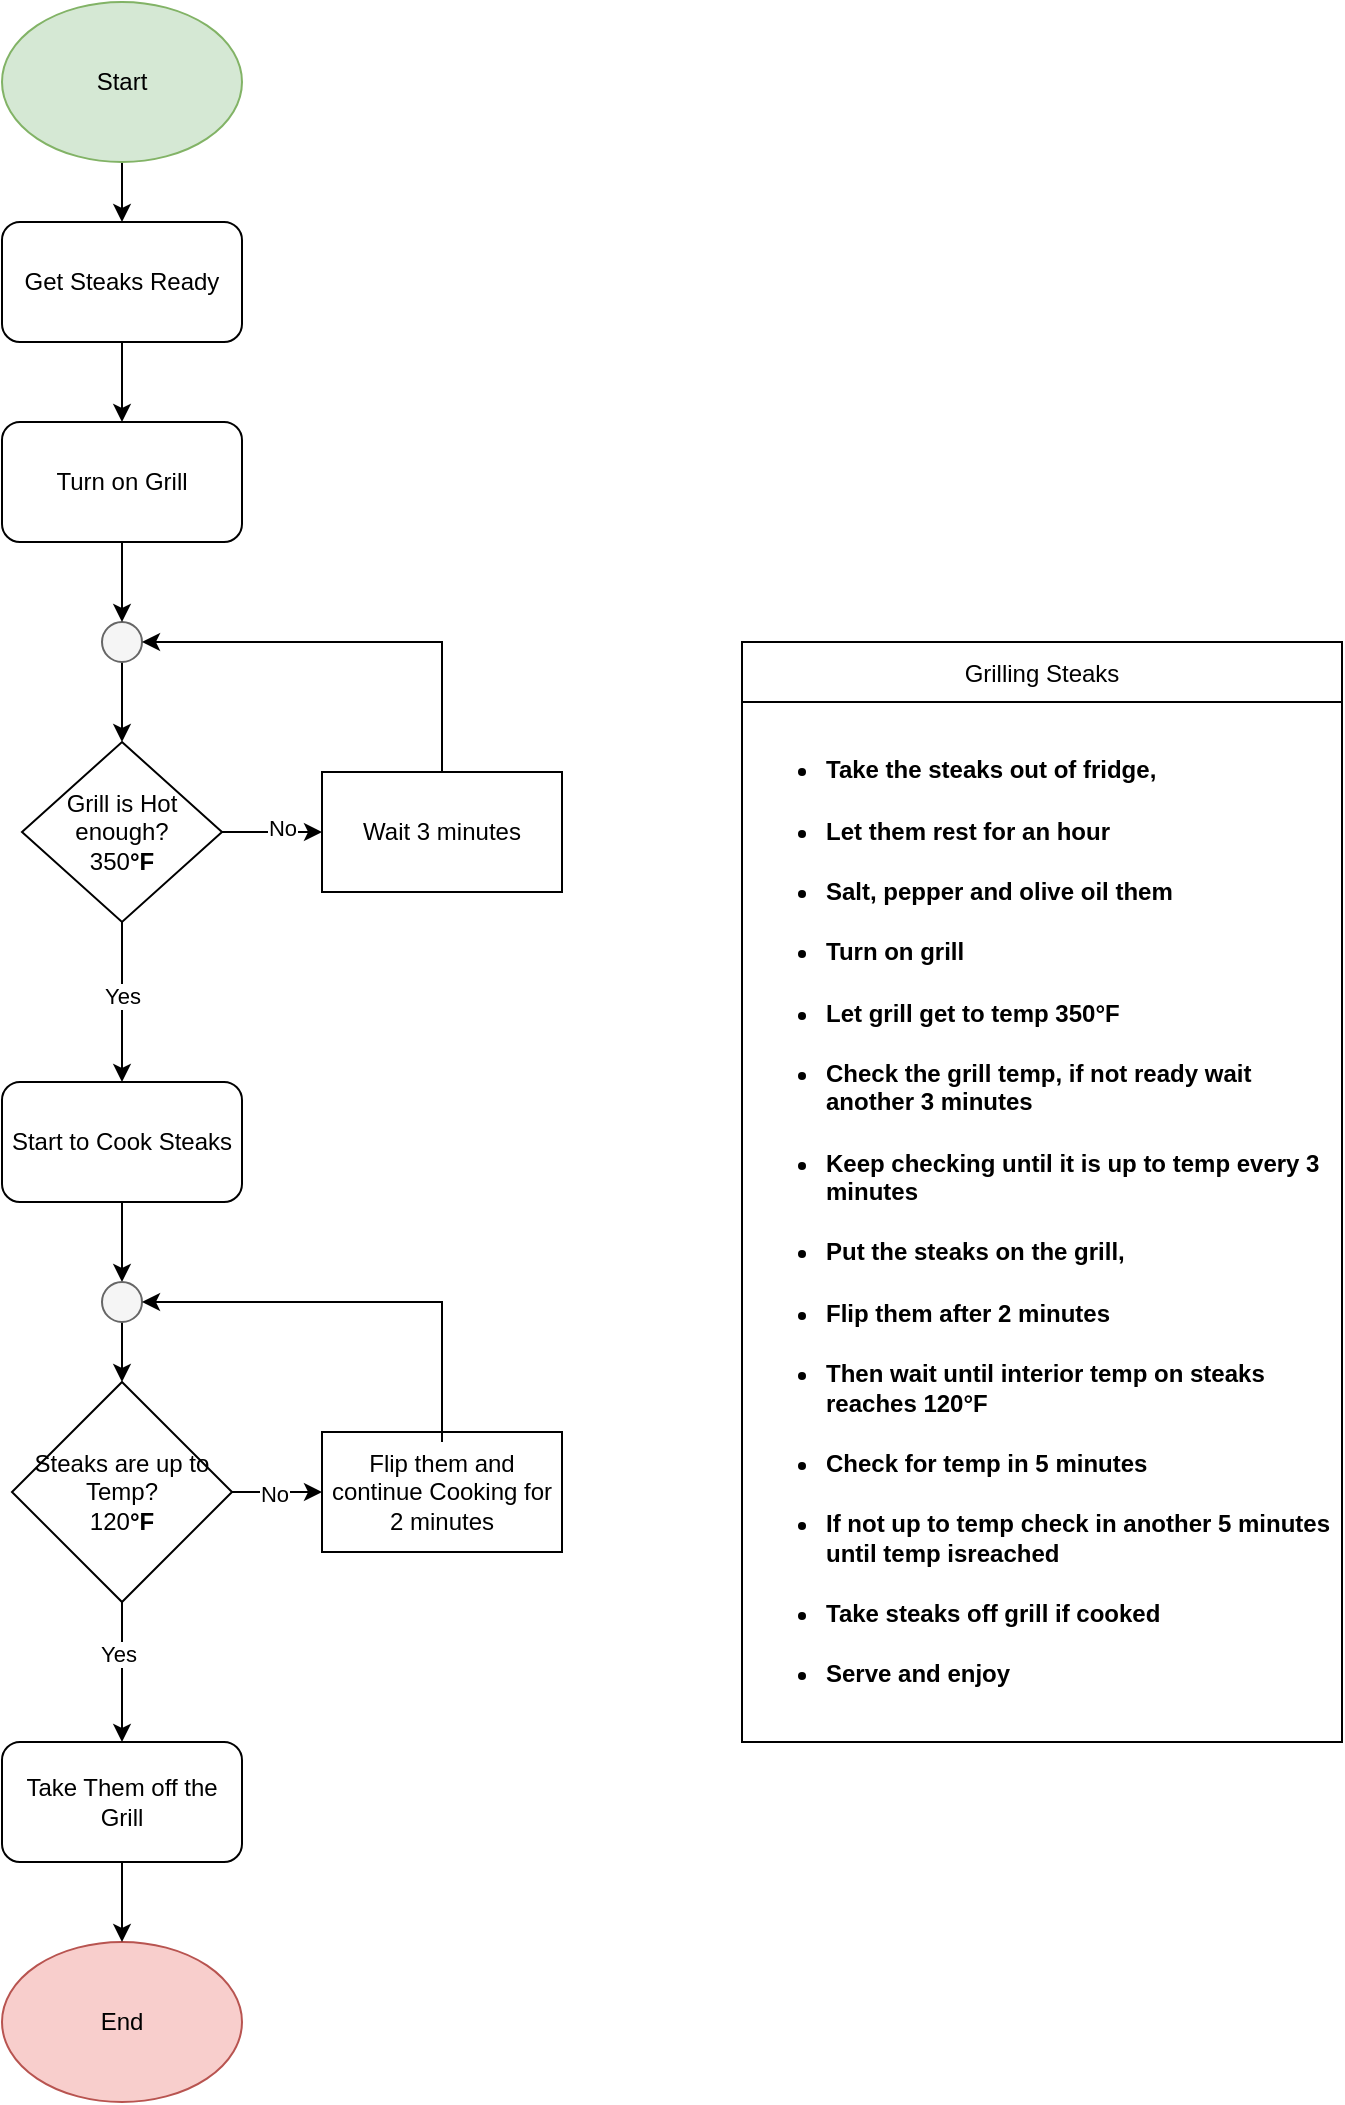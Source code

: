 <mxfile version="23.1.5" type="github">
  <diagram name="Page-1" id="y6ZQSzP0ALwCJ_JiFRtF">
    <mxGraphModel dx="1434" dy="754" grid="1" gridSize="10" guides="1" tooltips="1" connect="1" arrows="1" fold="1" page="1" pageScale="1" pageWidth="850" pageHeight="1100" math="0" shadow="0">
      <root>
        <mxCell id="0" />
        <mxCell id="1" parent="0" />
        <mxCell id="cA2UkJtS5OzsVgOEnSNi-57" value="" style="edgeStyle=orthogonalEdgeStyle;rounded=0;orthogonalLoop=1;jettySize=auto;html=1;" edge="1" parent="1" source="cA2UkJtS5OzsVgOEnSNi-1" target="cA2UkJtS5OzsVgOEnSNi-54">
          <mxGeometry relative="1" as="geometry" />
        </mxCell>
        <mxCell id="cA2UkJtS5OzsVgOEnSNi-1" value="Start" style="ellipse;whiteSpace=wrap;html=1;fillColor=#d5e8d4;strokeColor=#82b366;" vertex="1" parent="1">
          <mxGeometry x="80" y="40" width="120" height="80" as="geometry" />
        </mxCell>
        <mxCell id="cA2UkJtS5OzsVgOEnSNi-17" value="" style="edgeStyle=orthogonalEdgeStyle;rounded=0;orthogonalLoop=1;jettySize=auto;html=1;" edge="1" parent="1" source="cA2UkJtS5OzsVgOEnSNi-11" target="cA2UkJtS5OzsVgOEnSNi-16">
          <mxGeometry relative="1" as="geometry" />
        </mxCell>
        <mxCell id="cA2UkJtS5OzsVgOEnSNi-11" value="" style="ellipse;whiteSpace=wrap;html=1;aspect=fixed;fillColor=#f5f5f5;fontColor=#333333;strokeColor=#666666;" vertex="1" parent="1">
          <mxGeometry x="130" y="350" width="20" height="20" as="geometry" />
        </mxCell>
        <mxCell id="cA2UkJtS5OzsVgOEnSNi-19" value="" style="edgeStyle=orthogonalEdgeStyle;rounded=0;orthogonalLoop=1;jettySize=auto;html=1;entryX=0.5;entryY=0;entryDx=0;entryDy=0;" edge="1" parent="1" source="cA2UkJtS5OzsVgOEnSNi-16" target="cA2UkJtS5OzsVgOEnSNi-20">
          <mxGeometry relative="1" as="geometry">
            <mxPoint x="140" y="590" as="targetPoint" />
          </mxGeometry>
        </mxCell>
        <mxCell id="cA2UkJtS5OzsVgOEnSNi-24" value="Yes" style="edgeLabel;html=1;align=center;verticalAlign=middle;resizable=0;points=[];" vertex="1" connectable="0" parent="cA2UkJtS5OzsVgOEnSNi-19">
          <mxGeometry x="-0.089" relative="1" as="geometry">
            <mxPoint as="offset" />
          </mxGeometry>
        </mxCell>
        <mxCell id="cA2UkJtS5OzsVgOEnSNi-26" value="" style="edgeStyle=orthogonalEdgeStyle;rounded=0;orthogonalLoop=1;jettySize=auto;html=1;" edge="1" parent="1" source="cA2UkJtS5OzsVgOEnSNi-16" target="cA2UkJtS5OzsVgOEnSNi-25">
          <mxGeometry relative="1" as="geometry" />
        </mxCell>
        <mxCell id="cA2UkJtS5OzsVgOEnSNi-28" value="No" style="edgeLabel;html=1;align=center;verticalAlign=middle;resizable=0;points=[];" vertex="1" connectable="0" parent="cA2UkJtS5OzsVgOEnSNi-26">
          <mxGeometry x="0.2" y="2" relative="1" as="geometry">
            <mxPoint as="offset" />
          </mxGeometry>
        </mxCell>
        <mxCell id="cA2UkJtS5OzsVgOEnSNi-16" value="&lt;div&gt;Grill is Hot enough?&lt;/div&gt;&lt;div&gt;350&lt;b&gt;°F&lt;/b&gt;&lt;/div&gt;" style="rhombus;whiteSpace=wrap;html=1;" vertex="1" parent="1">
          <mxGeometry x="90" y="410" width="100" height="90" as="geometry" />
        </mxCell>
        <mxCell id="cA2UkJtS5OzsVgOEnSNi-34" value="" style="edgeStyle=orthogonalEdgeStyle;rounded=0;orthogonalLoop=1;jettySize=auto;html=1;" edge="1" parent="1" source="cA2UkJtS5OzsVgOEnSNi-20" target="cA2UkJtS5OzsVgOEnSNi-33">
          <mxGeometry relative="1" as="geometry" />
        </mxCell>
        <mxCell id="cA2UkJtS5OzsVgOEnSNi-20" value="Start to Cook Steaks" style="rounded=1;whiteSpace=wrap;html=1;" vertex="1" parent="1">
          <mxGeometry x="80" y="580" width="120" height="60" as="geometry" />
        </mxCell>
        <mxCell id="cA2UkJtS5OzsVgOEnSNi-25" value="Wait 3 minutes" style="whiteSpace=wrap;html=1;" vertex="1" parent="1">
          <mxGeometry x="240" y="425" width="120" height="60" as="geometry" />
        </mxCell>
        <mxCell id="cA2UkJtS5OzsVgOEnSNi-27" value="" style="endArrow=classic;html=1;rounded=0;exitX=0.5;exitY=0;exitDx=0;exitDy=0;entryX=1;entryY=0.5;entryDx=0;entryDy=0;" edge="1" parent="1" source="cA2UkJtS5OzsVgOEnSNi-25" target="cA2UkJtS5OzsVgOEnSNi-11">
          <mxGeometry width="50" height="50" relative="1" as="geometry">
            <mxPoint x="400" y="590" as="sourcePoint" />
            <mxPoint x="450" y="540" as="targetPoint" />
            <Array as="points">
              <mxPoint x="300" y="360" />
            </Array>
          </mxGeometry>
        </mxCell>
        <mxCell id="cA2UkJtS5OzsVgOEnSNi-32" value="" style="edgeStyle=orthogonalEdgeStyle;rounded=0;orthogonalLoop=1;jettySize=auto;html=1;" edge="1" parent="1" source="cA2UkJtS5OzsVgOEnSNi-30" target="cA2UkJtS5OzsVgOEnSNi-11">
          <mxGeometry relative="1" as="geometry" />
        </mxCell>
        <mxCell id="cA2UkJtS5OzsVgOEnSNi-30" value="Turn on Grill" style="rounded=1;whiteSpace=wrap;html=1;" vertex="1" parent="1">
          <mxGeometry x="80" y="250" width="120" height="60" as="geometry" />
        </mxCell>
        <mxCell id="cA2UkJtS5OzsVgOEnSNi-37" value="" style="edgeStyle=orthogonalEdgeStyle;rounded=0;orthogonalLoop=1;jettySize=auto;html=1;" edge="1" parent="1" source="cA2UkJtS5OzsVgOEnSNi-33" target="cA2UkJtS5OzsVgOEnSNi-36">
          <mxGeometry relative="1" as="geometry" />
        </mxCell>
        <mxCell id="cA2UkJtS5OzsVgOEnSNi-33" value="" style="ellipse;whiteSpace=wrap;html=1;aspect=fixed;fillColor=#f5f5f5;fontColor=#333333;strokeColor=#666666;" vertex="1" parent="1">
          <mxGeometry x="130" y="680" width="20" height="20" as="geometry" />
        </mxCell>
        <mxCell id="cA2UkJtS5OzsVgOEnSNi-39" value="" style="edgeStyle=orthogonalEdgeStyle;rounded=0;orthogonalLoop=1;jettySize=auto;html=1;" edge="1" parent="1" source="cA2UkJtS5OzsVgOEnSNi-36" target="cA2UkJtS5OzsVgOEnSNi-38">
          <mxGeometry relative="1" as="geometry" />
        </mxCell>
        <mxCell id="cA2UkJtS5OzsVgOEnSNi-40" value="No" style="edgeLabel;html=1;align=center;verticalAlign=middle;resizable=0;points=[];" vertex="1" connectable="0" parent="cA2UkJtS5OzsVgOEnSNi-39">
          <mxGeometry x="-0.1" y="-1" relative="1" as="geometry">
            <mxPoint as="offset" />
          </mxGeometry>
        </mxCell>
        <mxCell id="cA2UkJtS5OzsVgOEnSNi-42" value="" style="edgeStyle=orthogonalEdgeStyle;rounded=0;orthogonalLoop=1;jettySize=auto;html=1;" edge="1" parent="1" source="cA2UkJtS5OzsVgOEnSNi-36">
          <mxGeometry relative="1" as="geometry">
            <mxPoint x="140" y="910" as="targetPoint" />
          </mxGeometry>
        </mxCell>
        <mxCell id="cA2UkJtS5OzsVgOEnSNi-43" value="Yes" style="edgeLabel;html=1;align=center;verticalAlign=middle;resizable=0;points=[];" vertex="1" connectable="0" parent="cA2UkJtS5OzsVgOEnSNi-42">
          <mxGeometry x="-0.275" y="-2" relative="1" as="geometry">
            <mxPoint as="offset" />
          </mxGeometry>
        </mxCell>
        <mxCell id="cA2UkJtS5OzsVgOEnSNi-36" value="&lt;div&gt;Steaks are up to Temp?&lt;/div&gt;&lt;div&gt;120&lt;b&gt;°F&lt;/b&gt;&lt;/div&gt;" style="rhombus;whiteSpace=wrap;html=1;" vertex="1" parent="1">
          <mxGeometry x="85" y="730" width="110" height="110" as="geometry" />
        </mxCell>
        <mxCell id="cA2UkJtS5OzsVgOEnSNi-38" value="Flip them and continue Cooking for 2 minutes " style="whiteSpace=wrap;html=1;" vertex="1" parent="1">
          <mxGeometry x="240" y="755" width="120" height="60" as="geometry" />
        </mxCell>
        <mxCell id="cA2UkJtS5OzsVgOEnSNi-41" value="" style="endArrow=classic;html=1;rounded=0;exitX=0.5;exitY=0;exitDx=0;exitDy=0;entryX=1;entryY=0.5;entryDx=0;entryDy=0;" edge="1" parent="1">
          <mxGeometry width="50" height="50" relative="1" as="geometry">
            <mxPoint x="300" y="760" as="sourcePoint" />
            <mxPoint x="150" y="690" as="targetPoint" />
            <Array as="points">
              <mxPoint x="300" y="690" />
            </Array>
          </mxGeometry>
        </mxCell>
        <mxCell id="cA2UkJtS5OzsVgOEnSNi-44" value="End" style="ellipse;whiteSpace=wrap;html=1;fillColor=#f8cecc;strokeColor=#b85450;" vertex="1" parent="1">
          <mxGeometry x="80" y="1010" width="120" height="80" as="geometry" />
        </mxCell>
        <mxCell id="cA2UkJtS5OzsVgOEnSNi-46" value="" style="edgeStyle=orthogonalEdgeStyle;rounded=0;orthogonalLoop=1;jettySize=auto;html=1;" edge="1" parent="1" source="cA2UkJtS5OzsVgOEnSNi-45" target="cA2UkJtS5OzsVgOEnSNi-44">
          <mxGeometry relative="1" as="geometry" />
        </mxCell>
        <mxCell id="cA2UkJtS5OzsVgOEnSNi-45" value="Take Them off the Grill" style="rounded=1;whiteSpace=wrap;html=1;" vertex="1" parent="1">
          <mxGeometry x="80" y="910" width="120" height="60" as="geometry" />
        </mxCell>
        <mxCell id="cA2UkJtS5OzsVgOEnSNi-51" value="Grilling Steaks" style="shape=table;startSize=30;container=1;collapsible=0;childLayout=tableLayout;" vertex="1" parent="1">
          <mxGeometry x="450" y="360" width="300" height="550" as="geometry" />
        </mxCell>
        <mxCell id="cA2UkJtS5OzsVgOEnSNi-52" value="" style="shape=tableRow;horizontal=0;startSize=0;swimlaneHead=0;swimlaneBody=0;strokeColor=inherit;top=0;left=0;bottom=0;right=0;collapsible=0;dropTarget=0;fillColor=none;points=[[0,0.5],[1,0.5]];portConstraint=eastwest;" vertex="1" parent="cA2UkJtS5OzsVgOEnSNi-51">
          <mxGeometry y="30" width="300" height="520" as="geometry" />
        </mxCell>
        <mxCell id="cA2UkJtS5OzsVgOEnSNi-53" value="&lt;ul&gt;&lt;li align=&quot;left&quot;&gt;&lt;h4&gt;Take the steaks out of fridge,&lt;/h4&gt;&lt;/li&gt;&lt;li align=&quot;left&quot;&gt;&lt;h4&gt;Let them rest for an hour &lt;/h4&gt;&lt;/li&gt;&lt;li align=&quot;left&quot;&gt;&lt;h4&gt;Salt, pepper and olive oil them&lt;/h4&gt;&lt;/li&gt;&lt;li align=&quot;left&quot;&gt;&lt;h4&gt;Turn on grill&lt;/h4&gt;&lt;/li&gt;&lt;li align=&quot;left&quot;&gt;&lt;h4&gt;Let grill get to temp 350&lt;b&gt;°F&lt;/b&gt;&lt;/h4&gt;&lt;/li&gt;&lt;li align=&quot;left&quot;&gt;&lt;h4&gt;Check the grill temp, if not ready wait another 3 minutes&lt;/h4&gt;&lt;/li&gt;&lt;li align=&quot;left&quot;&gt;&lt;h4&gt;Keep checking until it is up to temp every 3 minutes&lt;/h4&gt;&lt;/li&gt;&lt;li align=&quot;left&quot;&gt;&lt;h4&gt;Put the steaks on the grill,&lt;/h4&gt;&lt;/li&gt;&lt;li align=&quot;left&quot;&gt;&lt;h4&gt;Flip them after 2 minutes&lt;/h4&gt;&lt;/li&gt;&lt;li align=&quot;left&quot;&gt;&lt;h4&gt;Then wait until interior temp on steaks reaches 120&lt;b&gt;°F&lt;/b&gt;&lt;/h4&gt;&lt;/li&gt;&lt;li align=&quot;left&quot;&gt;&lt;h4&gt;Check for temp in 5 minutes&lt;/h4&gt;&lt;/li&gt;&lt;li align=&quot;left&quot;&gt;&lt;h4&gt;If not up to temp check in another 5 minutes until temp isreached&lt;/h4&gt;&lt;/li&gt;&lt;li align=&quot;left&quot;&gt;&lt;h4&gt;Take steaks off grill if cooked&lt;/h4&gt;&lt;/li&gt;&lt;li align=&quot;left&quot;&gt;&lt;h4&gt;Serve and enjoy&lt;/h4&gt;&lt;/li&gt;&lt;/ul&gt;" style="shape=partialRectangle;html=1;whiteSpace=wrap;connectable=0;strokeColor=inherit;overflow=hidden;fillColor=none;top=0;left=0;bottom=0;right=0;pointerEvents=1;align=left;" vertex="1" parent="cA2UkJtS5OzsVgOEnSNi-52">
          <mxGeometry width="300" height="520" as="geometry">
            <mxRectangle width="300" height="520" as="alternateBounds" />
          </mxGeometry>
        </mxCell>
        <mxCell id="cA2UkJtS5OzsVgOEnSNi-55" value="" style="edgeStyle=orthogonalEdgeStyle;rounded=0;orthogonalLoop=1;jettySize=auto;html=1;" edge="1" parent="1" source="cA2UkJtS5OzsVgOEnSNi-54" target="cA2UkJtS5OzsVgOEnSNi-30">
          <mxGeometry relative="1" as="geometry" />
        </mxCell>
        <mxCell id="cA2UkJtS5OzsVgOEnSNi-54" value="Get Steaks Ready" style="rounded=1;whiteSpace=wrap;html=1;" vertex="1" parent="1">
          <mxGeometry x="80" y="150" width="120" height="60" as="geometry" />
        </mxCell>
      </root>
    </mxGraphModel>
  </diagram>
</mxfile>
